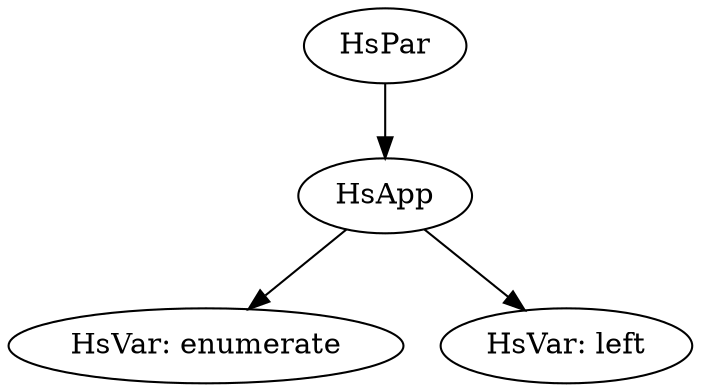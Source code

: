 digraph G {
//enumerate -> lApp;
lPar;

	subgraph lPar {
		lPar [label="HsPar"];
		lEnum [label="HsVar: enumerate"];
		left [label="HsVar: left"];
		pApp1 [label="HsApp"];
		lPar -> pApp1;
		pApp1 -> lEnum;
		pApp1 -> left;
	}
}